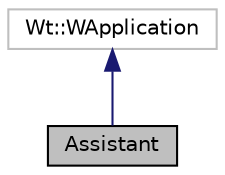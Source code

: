 digraph "Assistant"
{
 // LATEX_PDF_SIZE
  edge [fontname="Helvetica",fontsize="10",labelfontname="Helvetica",labelfontsize="10"];
  node [fontname="Helvetica",fontsize="10",shape=record];
  Node1 [label="Assistant",height=0.2,width=0.4,color="black", fillcolor="grey75", style="filled", fontcolor="black",tooltip="Assistant Main Class."];
  Node2 -> Node1 [dir="back",color="midnightblue",fontsize="10",style="solid",fontname="Helvetica"];
  Node2 [label="Wt::WApplication",height=0.2,width=0.4,color="grey75", fillcolor="white", style="filled",tooltip=" "];
}
